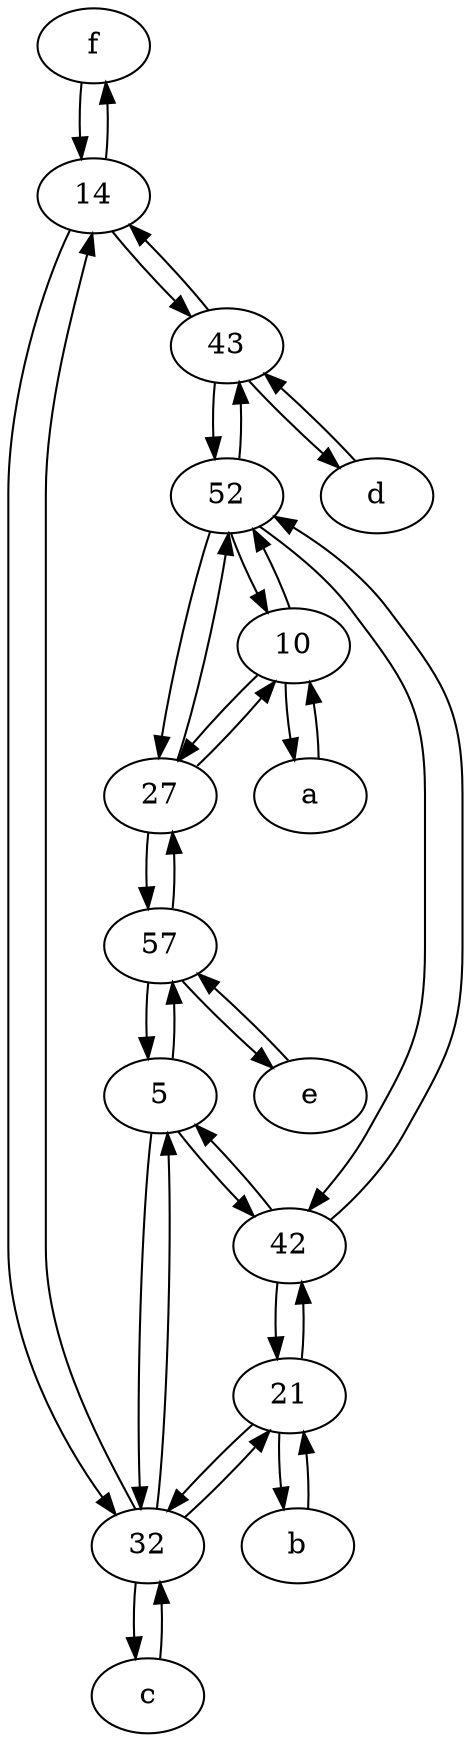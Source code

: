 digraph  {
	f [pos="15,45!"];
	d [pos="20,30!"];
	52;
	10;
	14;
	42;
	32;
	b [pos="50,20!"];
	c [pos="20,10!"];
	a [pos="40,10!"];
	43;
	21;
	5;
	57;
	27;
	e [pos="30,50!"];
	42 -> 52;
	14 -> 32;
	32 -> 14;
	e -> 57;
	a -> 10;
	52 -> 43;
	57 -> 5;
	43 -> d;
	21 -> 42;
	43 -> 52;
	10 -> 52;
	52 -> 10;
	57 -> 27;
	52 -> 27;
	27 -> 10;
	5 -> 57;
	32 -> c;
	57 -> e;
	14 -> 43;
	42 -> 5;
	f -> 14;
	32 -> 21;
	10 -> 27;
	27 -> 52;
	43 -> 14;
	14 -> f;
	10 -> a;
	21 -> 32;
	c -> 32;
	21 -> b;
	27 -> 57;
	32 -> 5;
	b -> 21;
	5 -> 32;
	42 -> 21;
	5 -> 42;
	52 -> 42;
	d -> 43;

	}